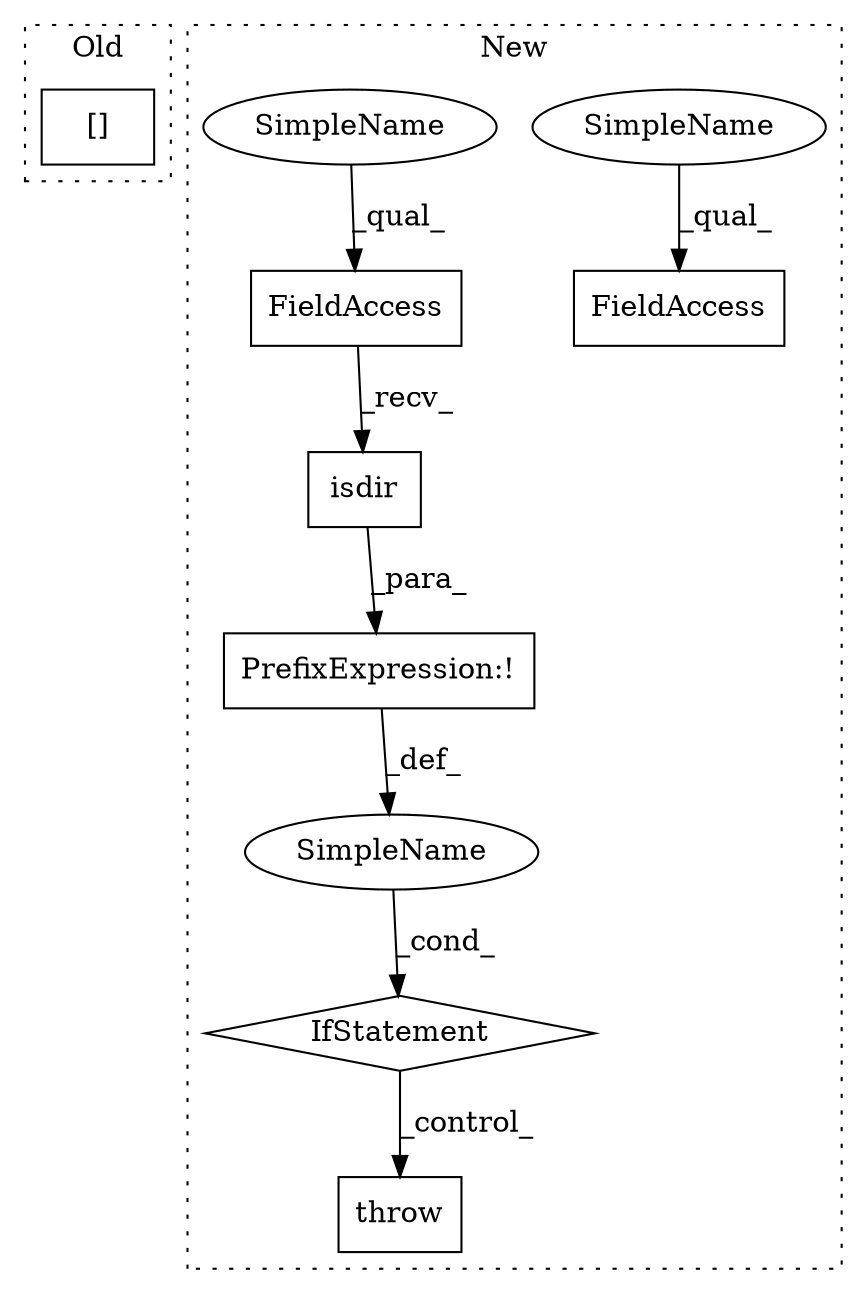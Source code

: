 digraph G {
subgraph cluster0 {
1 [label="[]" a="2" s="322,345" l="11,1" shape="box"];
label = "Old";
style="dotted";
}
subgraph cluster1 {
2 [label="isdir" a="32" s="370,381" l="6,1" shape="box"];
3 [label="FieldAccess" a="22" s="362" l="7" shape="box"];
4 [label="IfStatement" a="25" s="357,382" l="4,2" shape="diamond"];
5 [label="PrefixExpression:!" a="38" s="361" l="1" shape="box"];
6 [label="FieldAccess" a="22" s="156" l="7" shape="box"];
7 [label="SimpleName" a="42" s="" l="" shape="ellipse"];
8 [label="throw" a="53" s="392" l="6" shape="box"];
9 [label="SimpleName" a="42" s="156" l="2" shape="ellipse"];
10 [label="SimpleName" a="42" s="362" l="2" shape="ellipse"];
label = "New";
style="dotted";
}
2 -> 5 [label="_para_"];
3 -> 2 [label="_recv_"];
4 -> 8 [label="_control_"];
5 -> 7 [label="_def_"];
7 -> 4 [label="_cond_"];
9 -> 6 [label="_qual_"];
10 -> 3 [label="_qual_"];
}